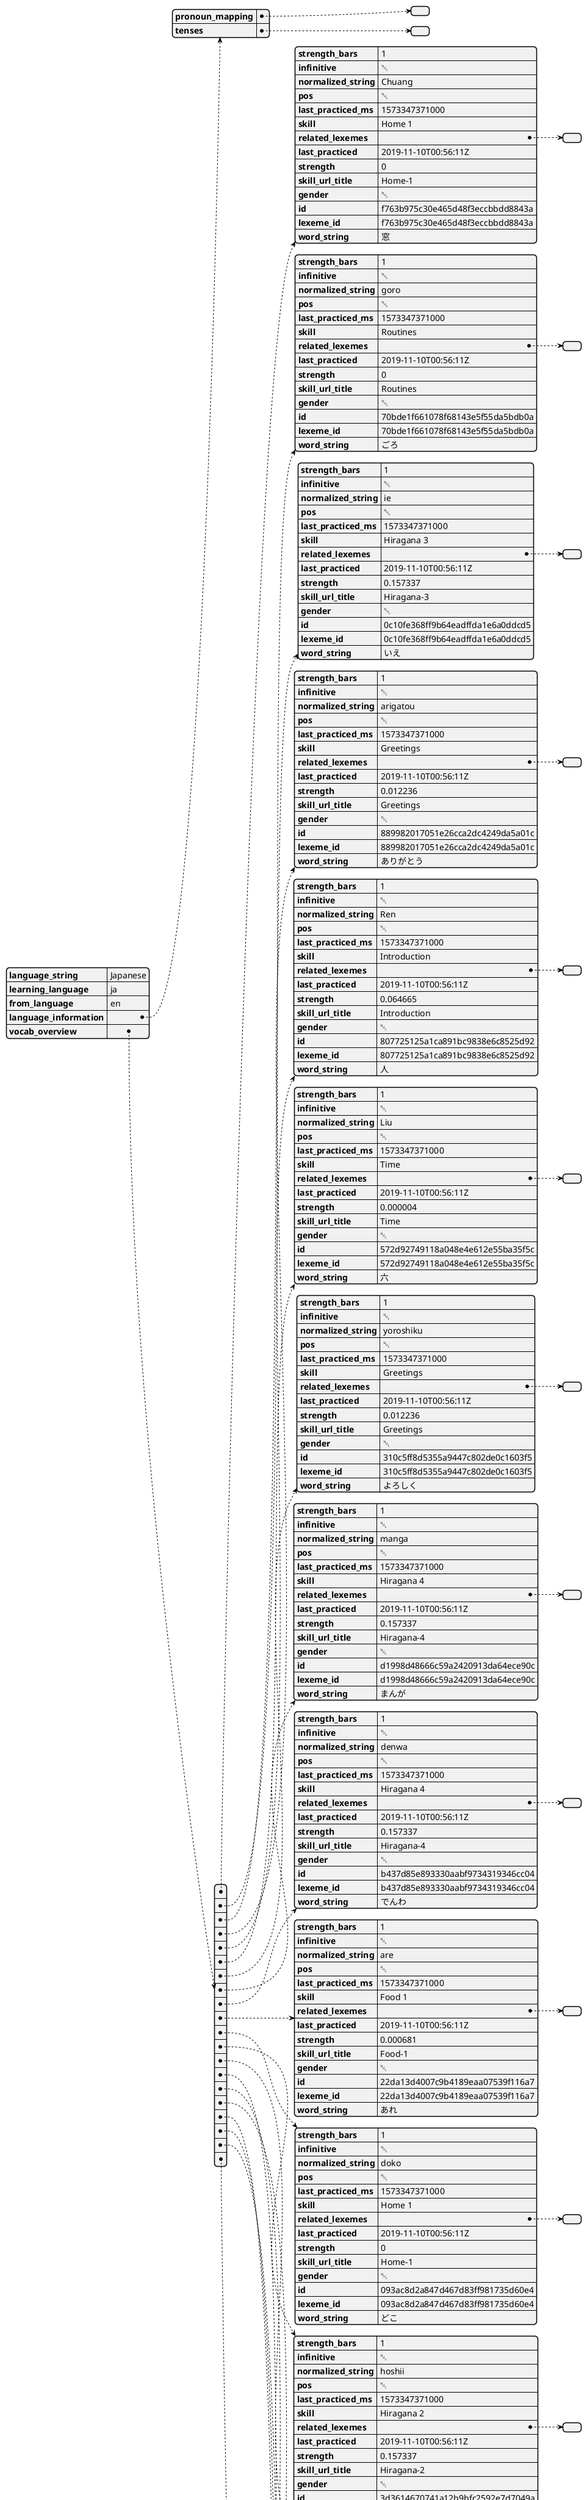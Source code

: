 @startjson "Overview"
{
    "language_string": "Japanese",
    "learning_language": "ja",
    "from_language": "en",
    "language_information": {
        "pronoun_mapping": [],
        "tenses": {}
    },
    "vocab_overview": [
        {
            "strength_bars": 1,
            "infinitive": null,
            "normalized_string": "Chuang ",
            "pos": null,
            "last_practiced_ms": 1573347371000,
            "skill": "Home 1",
            "related_lexemes": [],
            "last_practiced": "2019-11-10T00:56:11Z",
            "strength": 0,
            "skill_url_title": "Home-1",
            "gender": null,
            "id": "f763b975c30e465d48f3eccbbdd8843a",
            "lexeme_id": "f763b975c30e465d48f3eccbbdd8843a",
            "word_string": "窓"
        },
        {
            "strength_bars": 1,
            "infinitive": null,
            "normalized_string": "goro",
            "pos": null,
            "last_practiced_ms": 1573347371000,
            "skill": "Routines",
            "related_lexemes": [],
            "last_practiced": "2019-11-10T00:56:11Z",
            "strength": 0,
            "skill_url_title": "Routines",
            "gender": null,
            "id": "70bde1f661078f68143e5f55da5bdb0a",
            "lexeme_id": "70bde1f661078f68143e5f55da5bdb0a",
            "word_string": "ごろ"
        },
        {
            "strength_bars": 1,
            "infinitive": null,
            "normalized_string": "ie",
            "pos": null,
            "last_practiced_ms": 1573347371000,
            "skill": "Hiragana 3",
            "related_lexemes": [],
            "last_practiced": "2019-11-10T00:56:11Z",
            "strength": 0.157337,
            "skill_url_title": "Hiragana-3",
            "gender": null,
            "id": "0c10fe368ff9b64eadffda1e6a0ddcd5",
            "lexeme_id": "0c10fe368ff9b64eadffda1e6a0ddcd5",
            "word_string": "いえ"
        },
        {
            "strength_bars": 1,
            "infinitive": null,
            "normalized_string": "arigatou",
            "pos": null,
            "last_practiced_ms": 1573347371000,
            "skill": "Greetings",
            "related_lexemes": [],
            "last_practiced": "2019-11-10T00:56:11Z",
            "strength": 0.012236,
            "skill_url_title": "Greetings",
            "gender": null,
            "id": "889982017051e26cca2dc4249da5a01c",
            "lexeme_id": "889982017051e26cca2dc4249da5a01c",
            "word_string": "ありがとう"
        },
        {
            "strength_bars": 1,
            "infinitive": null,
            "normalized_string": "Ren ",
            "pos": null,
            "last_practiced_ms": 1573347371000,
            "skill": "Introduction",
            "related_lexemes": [],
            "last_practiced": "2019-11-10T00:56:11Z",
            "strength": 0.064665,
            "skill_url_title": "Introduction",
            "gender": null,
            "id": "807725125a1ca891bc9838e6c8525d92",
            "lexeme_id": "807725125a1ca891bc9838e6c8525d92",
            "word_string": "人"
        },
        {
            "strength_bars": 1,
            "infinitive": null,
            "normalized_string": "Liu ",
            "pos": null,
            "last_practiced_ms": 1573347371000,
            "skill": "Time",
            "related_lexemes": [],
            "last_practiced": "2019-11-10T00:56:11Z",
            "strength": 0.000004,
            "skill_url_title": "Time",
            "gender": null,
            "id": "572d92749118a048e4e612e55ba35f5c",
            "lexeme_id": "572d92749118a048e4e612e55ba35f5c",
            "word_string": "六"
        },
        {
            "strength_bars": 1,
            "infinitive": null,
            "normalized_string": "yoroshiku",
            "pos": null,
            "last_practiced_ms": 1573347371000,
            "skill": "Greetings",
            "related_lexemes": [],
            "last_practiced": "2019-11-10T00:56:11Z",
            "strength": 0.012236,
            "skill_url_title": "Greetings",
            "gender": null,
            "id": "310c5ff8d5355a9447c802de0c1603f5",
            "lexeme_id": "310c5ff8d5355a9447c802de0c1603f5",
            "word_string": "よろしく"
        },
        {
            "strength_bars": 1,
            "infinitive": null,
            "normalized_string": "manga",
            "pos": null,
            "last_practiced_ms": 1573347371000,
            "skill": "Hiragana 4",
            "related_lexemes": [],
            "last_practiced": "2019-11-10T00:56:11Z",
            "strength": 0.157337,
            "skill_url_title": "Hiragana-4",
            "gender": null,
            "id": "d1998d48666c59a2420913da64ece90c",
            "lexeme_id": "d1998d48666c59a2420913da64ece90c",
            "word_string": "まんが"
        },
        {
            "strength_bars": 1,
            "infinitive": null,
            "normalized_string": "denwa",
            "pos": null,
            "last_practiced_ms": 1573347371000,
            "skill": "Hiragana 4",
            "related_lexemes": [],
            "last_practiced": "2019-11-10T00:56:11Z",
            "strength": 0.157337,
            "skill_url_title": "Hiragana-4",
            "gender": null,
            "id": "b437d85e893330aabf9734319346cc04",
            "lexeme_id": "b437d85e893330aabf9734319346cc04",
            "word_string": "でんわ"
        },
        {
            "strength_bars": 1,
            "infinitive": null,
            "normalized_string": "are",
            "pos": null,
            "last_practiced_ms": 1573347371000,
            "skill": "Food 1",
            "related_lexemes": [],
            "last_practiced": "2019-11-10T00:56:11Z",
            "strength": 0.000681,
            "skill_url_title": "Food-1",
            "gender": null,
            "id": "22da13d4007c9b4189eaa07539f116a7",
            "lexeme_id": "22da13d4007c9b4189eaa07539f116a7",
            "word_string": "あれ"
        },
        {
            "strength_bars": 1,
            "infinitive": null,
            "normalized_string": "doko",
            "pos": null,
            "last_practiced_ms": 1573347371000,
            "skill": "Home 1",
            "related_lexemes": [],
            "last_practiced": "2019-11-10T00:56:11Z",
            "strength": 0,
            "skill_url_title": "Home-1",
            "gender": null,
            "id": "093ac8d2a847d467d83ff981735d60e4",
            "lexeme_id": "093ac8d2a847d467d83ff981735d60e4",
            "word_string": "どこ"
        },
        {
            "strength_bars": 1,
            "infinitive": null,
            "normalized_string": "hoshii",
            "pos": null,
            "last_practiced_ms": 1573347371000,
            "skill": "Hiragana 2",
            "related_lexemes": [],
            "last_practiced": "2019-11-10T00:56:11Z",
            "strength": 0.157337,
            "skill_url_title": "Hiragana-2",
            "gender": null,
            "id": "3d3614670741a12b9bfc2592e7d7049a",
            "lexeme_id": "3d3614670741a12b9bfc2592e7d7049a",
            "word_string": "ほしい"
        },
        {
            "strength_bars": 1,
            "infinitive": null,
            "normalized_string": "Wu Hou ",
            "pos": null,
            "last_practiced_ms": 1573347371000,
            "skill": "Routines",
            "related_lexemes": [],
            "last_practiced": "2019-11-10T00:56:11Z",
            "strength": 0,
            "skill_url_title": "Routines",
            "gender": null,
            "id": "4df2b9fa12e9a11682a73d5840a7a51c",
            "lexeme_id": "4df2b9fa12e9a11682a73d5840a7a51c",
            "word_string": "午後"
        },
        {
            "strength_bars": 1,
            "infinitive": null,
            "normalized_string": "toire",
            "pos": null,
            "last_practiced_ms": 1573347371000,
            "skill": "Home 1",
            "related_lexemes": [],
            "last_practiced": "2019-11-10T00:56:11Z",
            "strength": 0,
            "skill_url_title": "Home-1",
            "gender": null,
            "id": "fe3f10ede5fb0a6d14502c6c619c88cb",
            "lexeme_id": "fe3f10ede5fb0a6d14502c6c619c88cb",
            "word_string": "トイレ"
        },
        {
            "strength_bars": 1,
            "infinitive": null,
            "normalized_string": "ochiya",
            "pos": null,
            "last_practiced_ms": 1573347371000,
            "skill": "Hiragana 4",
            "related_lexemes": [],
            "last_practiced": "2019-11-10T00:56:11Z",
            "strength": 0.157337,
            "skill_url_title": "Hiragana-4",
            "gender": null,
            "id": "26754ab1b6458bdab9aab16809a7d9b1",
            "lexeme_id": "26754ab1b6458bdab9aab16809a7d9b1",
            "word_string": "おちゃ"
        },
        {
            "strength_bars": 1,
            "infinitive": null,
            "normalized_string": "Ling ",
            "pos": null,
            "last_practiced_ms": 1573347371000,
            "skill": "Routines",
            "related_lexemes": [],
            "last_practiced": "2019-11-10T00:56:11Z",
            "strength": 0,
            "skill_url_title": "Routines",
            "gender": null,
            "id": "6fe9ea58060c2385a337ec73c374f730",
            "lexeme_id": "6fe9ea58060c2385a337ec73c374f730",
            "word_string": "零"
        },
        {
            "strength_bars": 1,
            "infinitive": null,
            "normalized_string": "Hui She ",
            "pos": null,
            "last_practiced_ms": 1573347371000,
            "skill": "Routines",
            "related_lexemes": [],
            "last_practiced": "2019-11-10T00:56:11Z",
            "strength": 0,
            "skill_url_title": "Routines",
            "gender": null,
            "id": "a138f2004a79baa8c42d2e0ad89253c6",
            "lexeme_id": "a138f2004a79baa8c42d2e0ad89253c6",
            "word_string": "会社"
        },
        {
            "strength_bars": 1,
            "infinitive": null,
            "normalized_string": "chiyoudo",
            "pos": null,
            "last_practiced_ms": 1573347371000,
            "skill": "Time",
            "related_lexemes": [],
            "last_practiced": "2019-11-10T00:56:11Z",
            "strength": 0.000004,
            "skill_url_title": "Time",
            "gender": null,
            "id": "b01761eb363637b0851192aed71947db",
            "lexeme_id": "b01761eb363637b0851192aed71947db",
            "word_string": "ちょうど"
        },
        {
            "strength_bars": 1,
            "infinitive": null,
            "normalized_string": "Pu ",
            "pos": "Pronoun",
            "last_practiced_ms": 1573347371000,
            "skill": "Introduction 2",
            "related_lexemes": [],
            "last_practiced": "2019-11-10T00:56:11Z",
            "strength": 0.012236,
            "skill_url_title": "Introduction-2",
            "gender": "Masculine",
            "id": "c714ec0e478a1f1a3110288d02537b99",
            "lexeme_id": "c714ec0e478a1f1a3110288d02537b99",
            "word_string": "僕"
        },
        {
            "strength_bars": 1,
            "infinitive": null,
            "normalized_string": "natsu",
            "pos": null,
            "last_practiced_ms": 1573347371000,
            "skill": "Hiragana 3",
            "related_lexemes": [],
            "last_practiced": "2019-11-10T00:56:11Z",
            "strength": 0.157337,
            "skill_url_title": "Hiragana-3",
            "gender": null,
            "id": "e7ba0539b7e2202c47464b7e61fc7e62",
            "lexeme_id": "e7ba0539b7e2202c47464b7e61fc7e62",
            "word_string": "なつ"
        }
    ]
}
@endjson
